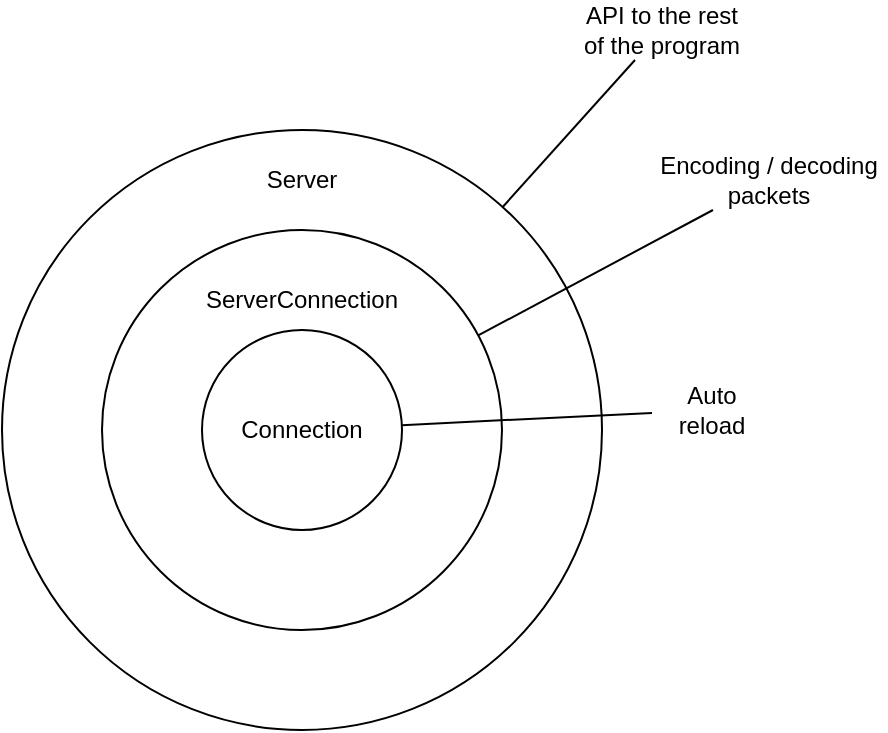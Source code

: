 <mxfile version="24.5.1" type="device">
  <diagram name="Page-1" id="JuN5HIZVQ4OYDldJVSdp">
    <mxGraphModel dx="1062" dy="619" grid="1" gridSize="10" guides="1" tooltips="1" connect="1" arrows="1" fold="1" page="1" pageScale="1" pageWidth="850" pageHeight="1100" math="0" shadow="0">
      <root>
        <mxCell id="0" />
        <mxCell id="1" parent="0" />
        <mxCell id="LKpuTsfycSIKNXJ3pgHK-5" value="" style="ellipse;whiteSpace=wrap;html=1;aspect=fixed;" vertex="1" parent="1">
          <mxGeometry x="275" y="400" width="300" height="300" as="geometry" />
        </mxCell>
        <mxCell id="LKpuTsfycSIKNXJ3pgHK-3" value="" style="ellipse;whiteSpace=wrap;html=1;aspect=fixed;" vertex="1" parent="1">
          <mxGeometry x="325" y="450" width="200" height="200" as="geometry" />
        </mxCell>
        <mxCell id="LKpuTsfycSIKNXJ3pgHK-2" value="" style="ellipse;whiteSpace=wrap;html=1;aspect=fixed;" vertex="1" parent="1">
          <mxGeometry x="375" y="500" width="100" height="100" as="geometry" />
        </mxCell>
        <mxCell id="LKpuTsfycSIKNXJ3pgHK-4" value="ServerConnection" style="text;html=1;align=center;verticalAlign=middle;whiteSpace=wrap;rounded=0;" vertex="1" parent="1">
          <mxGeometry x="395" y="470" width="60" height="30" as="geometry" />
        </mxCell>
        <mxCell id="LKpuTsfycSIKNXJ3pgHK-6" value="Server" style="text;html=1;align=center;verticalAlign=middle;whiteSpace=wrap;rounded=0;" vertex="1" parent="1">
          <mxGeometry x="395" y="410" width="60" height="30" as="geometry" />
        </mxCell>
        <mxCell id="LKpuTsfycSIKNXJ3pgHK-7" value="Connection" style="text;html=1;align=center;verticalAlign=middle;whiteSpace=wrap;rounded=0;" vertex="1" parent="1">
          <mxGeometry x="395" y="535" width="60" height="30" as="geometry" />
        </mxCell>
        <mxCell id="LKpuTsfycSIKNXJ3pgHK-8" value="" style="endArrow=none;html=1;rounded=0;" edge="1" parent="1" source="LKpuTsfycSIKNXJ3pgHK-5" target="LKpuTsfycSIKNXJ3pgHK-9">
          <mxGeometry width="50" height="50" relative="1" as="geometry">
            <mxPoint x="540" y="510" as="sourcePoint" />
            <mxPoint x="590" y="350" as="targetPoint" />
          </mxGeometry>
        </mxCell>
        <mxCell id="LKpuTsfycSIKNXJ3pgHK-9" value="API to the rest of the program" style="text;html=1;align=center;verticalAlign=middle;whiteSpace=wrap;rounded=0;" vertex="1" parent="1">
          <mxGeometry x="560" y="335" width="90" height="30" as="geometry" />
        </mxCell>
        <mxCell id="LKpuTsfycSIKNXJ3pgHK-10" value="" style="endArrow=none;html=1;rounded=0;" edge="1" parent="1" source="LKpuTsfycSIKNXJ3pgHK-2" target="LKpuTsfycSIKNXJ3pgHK-11">
          <mxGeometry width="50" height="50" relative="1" as="geometry">
            <mxPoint x="540" y="510" as="sourcePoint" />
            <mxPoint x="630" y="540" as="targetPoint" />
          </mxGeometry>
        </mxCell>
        <mxCell id="LKpuTsfycSIKNXJ3pgHK-11" value="Auto reload" style="text;html=1;align=center;verticalAlign=middle;whiteSpace=wrap;rounded=0;" vertex="1" parent="1">
          <mxGeometry x="600" y="525" width="60" height="30" as="geometry" />
        </mxCell>
        <mxCell id="LKpuTsfycSIKNXJ3pgHK-12" value="" style="endArrow=none;html=1;rounded=0;" edge="1" parent="1" source="LKpuTsfycSIKNXJ3pgHK-3" target="LKpuTsfycSIKNXJ3pgHK-13">
          <mxGeometry width="50" height="50" relative="1" as="geometry">
            <mxPoint x="540" y="510" as="sourcePoint" />
            <mxPoint x="630" y="460" as="targetPoint" />
          </mxGeometry>
        </mxCell>
        <mxCell id="LKpuTsfycSIKNXJ3pgHK-13" value="Encoding /&amp;nbsp;&lt;span style=&quot;background-color: initial;&quot;&gt;decoding packets&lt;/span&gt;" style="text;html=1;align=center;verticalAlign=middle;whiteSpace=wrap;rounded=0;" vertex="1" parent="1">
          <mxGeometry x="600" y="410" width="117" height="30" as="geometry" />
        </mxCell>
      </root>
    </mxGraphModel>
  </diagram>
</mxfile>
